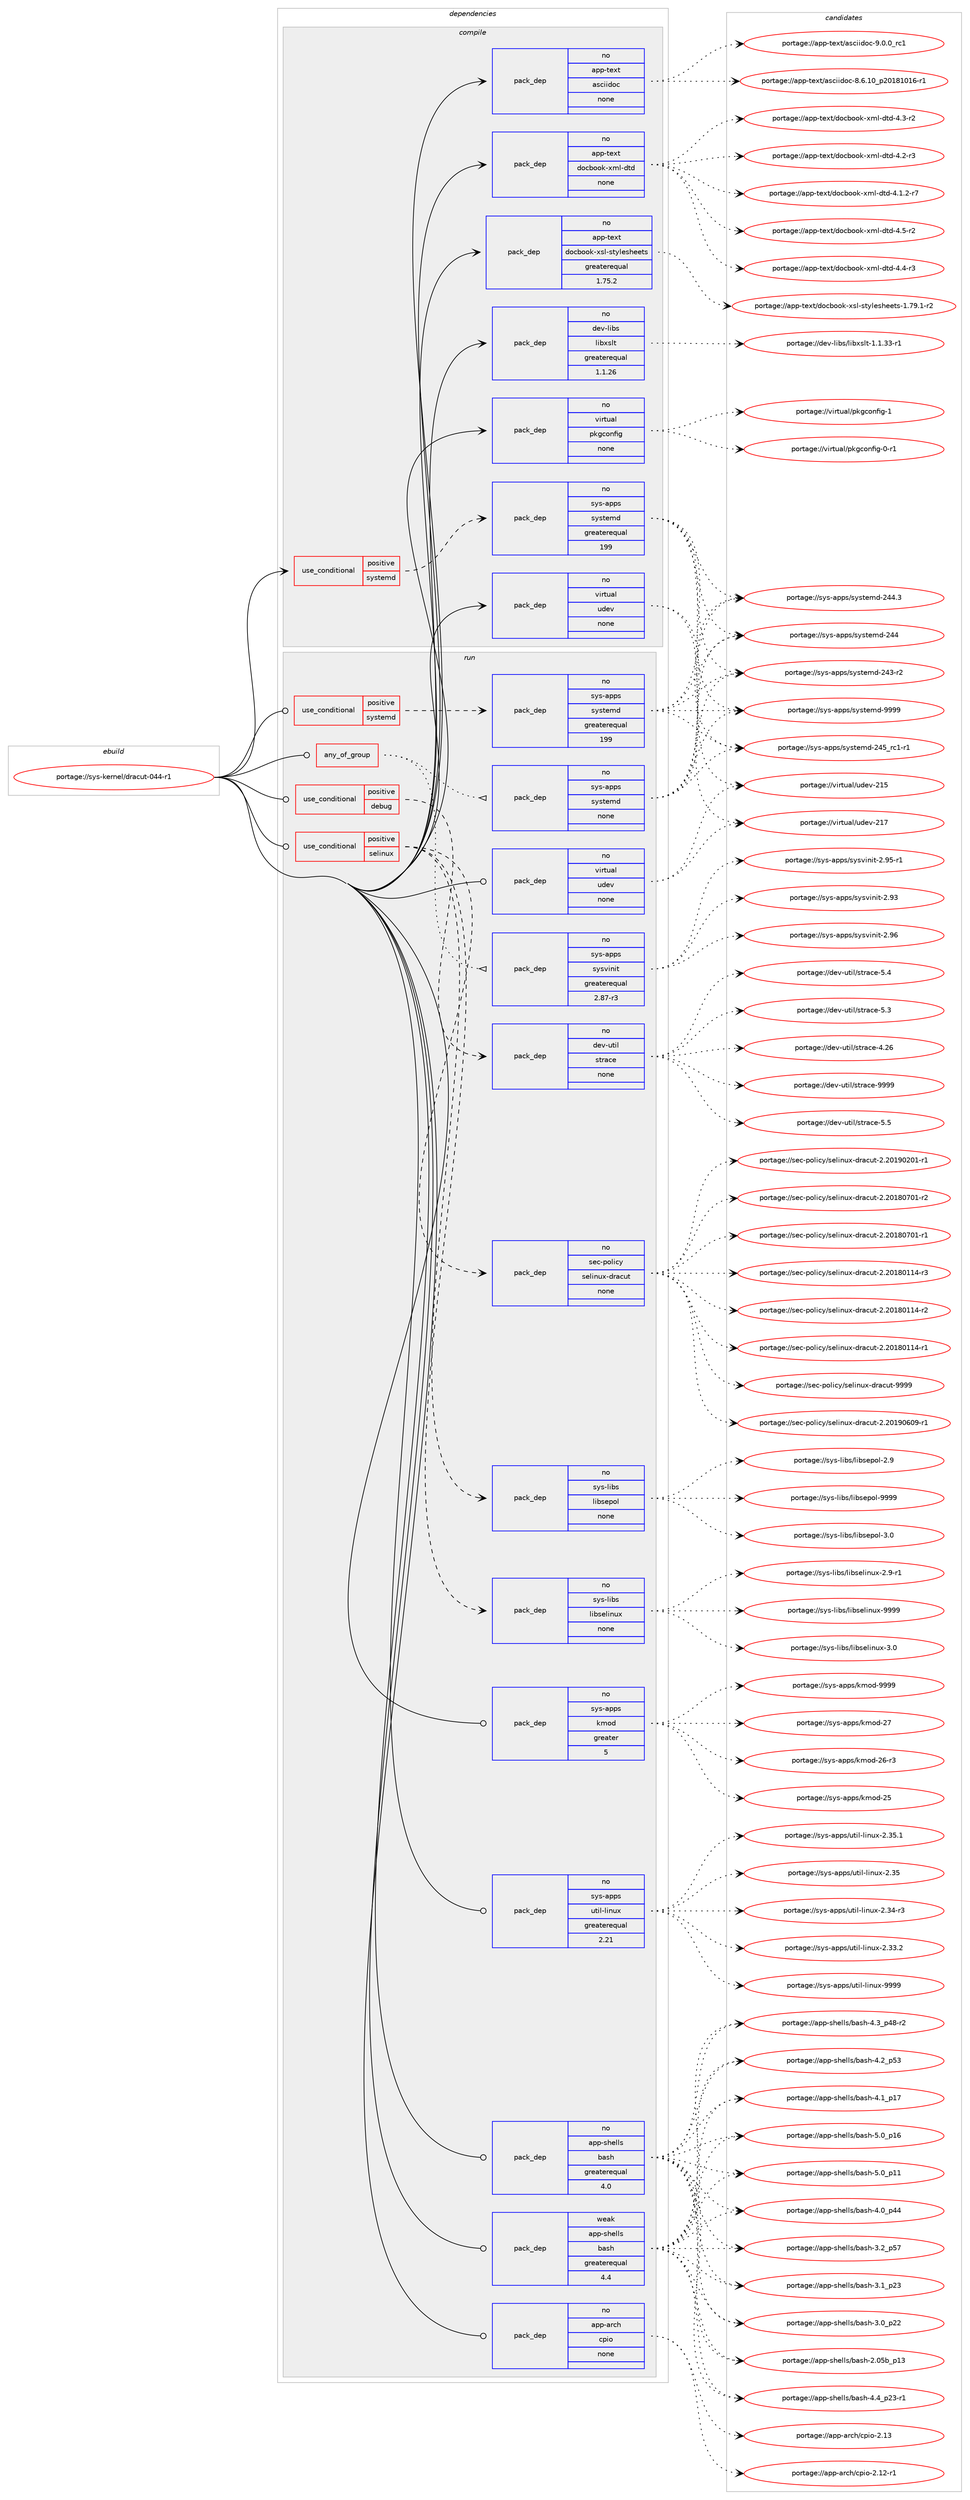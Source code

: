 digraph prolog {

# *************
# Graph options
# *************

newrank=true;
concentrate=true;
compound=true;
graph [rankdir=LR,fontname=Helvetica,fontsize=10,ranksep=1.5];#, ranksep=2.5, nodesep=0.2];
edge  [arrowhead=vee];
node  [fontname=Helvetica,fontsize=10];

# **********
# The ebuild
# **********

subgraph cluster_leftcol {
color=gray;
rank=same;
label=<<i>ebuild</i>>;
id [label="portage://sys-kernel/dracut-044-r1", color=red, width=4, href="../sys-kernel/dracut-044-r1.svg"];
}

# ****************
# The dependencies
# ****************

subgraph cluster_midcol {
color=gray;
label=<<i>dependencies</i>>;
subgraph cluster_compile {
fillcolor="#eeeeee";
style=filled;
label=<<i>compile</i>>;
subgraph cond7990 {
dependency41600 [label=<<TABLE BORDER="0" CELLBORDER="1" CELLSPACING="0" CELLPADDING="4"><TR><TD ROWSPAN="3" CELLPADDING="10">use_conditional</TD></TR><TR><TD>positive</TD></TR><TR><TD>systemd</TD></TR></TABLE>>, shape=none, color=red];
subgraph pack32626 {
dependency41601 [label=<<TABLE BORDER="0" CELLBORDER="1" CELLSPACING="0" CELLPADDING="4" WIDTH="220"><TR><TD ROWSPAN="6" CELLPADDING="30">pack_dep</TD></TR><TR><TD WIDTH="110">no</TD></TR><TR><TD>sys-apps</TD></TR><TR><TD>systemd</TD></TR><TR><TD>greaterequal</TD></TR><TR><TD>199</TD></TR></TABLE>>, shape=none, color=blue];
}
dependency41600:e -> dependency41601:w [weight=20,style="dashed",arrowhead="vee"];
}
id:e -> dependency41600:w [weight=20,style="solid",arrowhead="vee"];
subgraph pack32627 {
dependency41602 [label=<<TABLE BORDER="0" CELLBORDER="1" CELLSPACING="0" CELLPADDING="4" WIDTH="220"><TR><TD ROWSPAN="6" CELLPADDING="30">pack_dep</TD></TR><TR><TD WIDTH="110">no</TD></TR><TR><TD>app-text</TD></TR><TR><TD>asciidoc</TD></TR><TR><TD>none</TD></TR><TR><TD></TD></TR></TABLE>>, shape=none, color=blue];
}
id:e -> dependency41602:w [weight=20,style="solid",arrowhead="vee"];
subgraph pack32628 {
dependency41603 [label=<<TABLE BORDER="0" CELLBORDER="1" CELLSPACING="0" CELLPADDING="4" WIDTH="220"><TR><TD ROWSPAN="6" CELLPADDING="30">pack_dep</TD></TR><TR><TD WIDTH="110">no</TD></TR><TR><TD>app-text</TD></TR><TR><TD>docbook-xml-dtd</TD></TR><TR><TD>none</TD></TR><TR><TD></TD></TR></TABLE>>, shape=none, color=blue];
}
id:e -> dependency41603:w [weight=20,style="solid",arrowhead="vee"];
subgraph pack32629 {
dependency41604 [label=<<TABLE BORDER="0" CELLBORDER="1" CELLSPACING="0" CELLPADDING="4" WIDTH="220"><TR><TD ROWSPAN="6" CELLPADDING="30">pack_dep</TD></TR><TR><TD WIDTH="110">no</TD></TR><TR><TD>app-text</TD></TR><TR><TD>docbook-xsl-stylesheets</TD></TR><TR><TD>greaterequal</TD></TR><TR><TD>1.75.2</TD></TR></TABLE>>, shape=none, color=blue];
}
id:e -> dependency41604:w [weight=20,style="solid",arrowhead="vee"];
subgraph pack32630 {
dependency41605 [label=<<TABLE BORDER="0" CELLBORDER="1" CELLSPACING="0" CELLPADDING="4" WIDTH="220"><TR><TD ROWSPAN="6" CELLPADDING="30">pack_dep</TD></TR><TR><TD WIDTH="110">no</TD></TR><TR><TD>dev-libs</TD></TR><TR><TD>libxslt</TD></TR><TR><TD>greaterequal</TD></TR><TR><TD>1.1.26</TD></TR></TABLE>>, shape=none, color=blue];
}
id:e -> dependency41605:w [weight=20,style="solid",arrowhead="vee"];
subgraph pack32631 {
dependency41606 [label=<<TABLE BORDER="0" CELLBORDER="1" CELLSPACING="0" CELLPADDING="4" WIDTH="220"><TR><TD ROWSPAN="6" CELLPADDING="30">pack_dep</TD></TR><TR><TD WIDTH="110">no</TD></TR><TR><TD>virtual</TD></TR><TR><TD>pkgconfig</TD></TR><TR><TD>none</TD></TR><TR><TD></TD></TR></TABLE>>, shape=none, color=blue];
}
id:e -> dependency41606:w [weight=20,style="solid",arrowhead="vee"];
subgraph pack32632 {
dependency41607 [label=<<TABLE BORDER="0" CELLBORDER="1" CELLSPACING="0" CELLPADDING="4" WIDTH="220"><TR><TD ROWSPAN="6" CELLPADDING="30">pack_dep</TD></TR><TR><TD WIDTH="110">no</TD></TR><TR><TD>virtual</TD></TR><TR><TD>udev</TD></TR><TR><TD>none</TD></TR><TR><TD></TD></TR></TABLE>>, shape=none, color=blue];
}
id:e -> dependency41607:w [weight=20,style="solid",arrowhead="vee"];
}
subgraph cluster_compileandrun {
fillcolor="#eeeeee";
style=filled;
label=<<i>compile and run</i>>;
}
subgraph cluster_run {
fillcolor="#eeeeee";
style=filled;
label=<<i>run</i>>;
subgraph any935 {
dependency41608 [label=<<TABLE BORDER="0" CELLBORDER="1" CELLSPACING="0" CELLPADDING="4"><TR><TD CELLPADDING="10">any_of_group</TD></TR></TABLE>>, shape=none, color=red];subgraph pack32633 {
dependency41609 [label=<<TABLE BORDER="0" CELLBORDER="1" CELLSPACING="0" CELLPADDING="4" WIDTH="220"><TR><TD ROWSPAN="6" CELLPADDING="30">pack_dep</TD></TR><TR><TD WIDTH="110">no</TD></TR><TR><TD>sys-apps</TD></TR><TR><TD>sysvinit</TD></TR><TR><TD>greaterequal</TD></TR><TR><TD>2.87-r3</TD></TR></TABLE>>, shape=none, color=blue];
}
dependency41608:e -> dependency41609:w [weight=20,style="dotted",arrowhead="oinv"];
subgraph pack32634 {
dependency41610 [label=<<TABLE BORDER="0" CELLBORDER="1" CELLSPACING="0" CELLPADDING="4" WIDTH="220"><TR><TD ROWSPAN="6" CELLPADDING="30">pack_dep</TD></TR><TR><TD WIDTH="110">no</TD></TR><TR><TD>sys-apps</TD></TR><TR><TD>systemd</TD></TR><TR><TD>none</TD></TR><TR><TD></TD></TR></TABLE>>, shape=none, color=blue];
}
dependency41608:e -> dependency41610:w [weight=20,style="dotted",arrowhead="oinv"];
}
id:e -> dependency41608:w [weight=20,style="solid",arrowhead="odot"];
subgraph cond7991 {
dependency41611 [label=<<TABLE BORDER="0" CELLBORDER="1" CELLSPACING="0" CELLPADDING="4"><TR><TD ROWSPAN="3" CELLPADDING="10">use_conditional</TD></TR><TR><TD>positive</TD></TR><TR><TD>debug</TD></TR></TABLE>>, shape=none, color=red];
subgraph pack32635 {
dependency41612 [label=<<TABLE BORDER="0" CELLBORDER="1" CELLSPACING="0" CELLPADDING="4" WIDTH="220"><TR><TD ROWSPAN="6" CELLPADDING="30">pack_dep</TD></TR><TR><TD WIDTH="110">no</TD></TR><TR><TD>dev-util</TD></TR><TR><TD>strace</TD></TR><TR><TD>none</TD></TR><TR><TD></TD></TR></TABLE>>, shape=none, color=blue];
}
dependency41611:e -> dependency41612:w [weight=20,style="dashed",arrowhead="vee"];
}
id:e -> dependency41611:w [weight=20,style="solid",arrowhead="odot"];
subgraph cond7992 {
dependency41613 [label=<<TABLE BORDER="0" CELLBORDER="1" CELLSPACING="0" CELLPADDING="4"><TR><TD ROWSPAN="3" CELLPADDING="10">use_conditional</TD></TR><TR><TD>positive</TD></TR><TR><TD>selinux</TD></TR></TABLE>>, shape=none, color=red];
subgraph pack32636 {
dependency41614 [label=<<TABLE BORDER="0" CELLBORDER="1" CELLSPACING="0" CELLPADDING="4" WIDTH="220"><TR><TD ROWSPAN="6" CELLPADDING="30">pack_dep</TD></TR><TR><TD WIDTH="110">no</TD></TR><TR><TD>sys-libs</TD></TR><TR><TD>libselinux</TD></TR><TR><TD>none</TD></TR><TR><TD></TD></TR></TABLE>>, shape=none, color=blue];
}
dependency41613:e -> dependency41614:w [weight=20,style="dashed",arrowhead="vee"];
subgraph pack32637 {
dependency41615 [label=<<TABLE BORDER="0" CELLBORDER="1" CELLSPACING="0" CELLPADDING="4" WIDTH="220"><TR><TD ROWSPAN="6" CELLPADDING="30">pack_dep</TD></TR><TR><TD WIDTH="110">no</TD></TR><TR><TD>sys-libs</TD></TR><TR><TD>libsepol</TD></TR><TR><TD>none</TD></TR><TR><TD></TD></TR></TABLE>>, shape=none, color=blue];
}
dependency41613:e -> dependency41615:w [weight=20,style="dashed",arrowhead="vee"];
subgraph pack32638 {
dependency41616 [label=<<TABLE BORDER="0" CELLBORDER="1" CELLSPACING="0" CELLPADDING="4" WIDTH="220"><TR><TD ROWSPAN="6" CELLPADDING="30">pack_dep</TD></TR><TR><TD WIDTH="110">no</TD></TR><TR><TD>sec-policy</TD></TR><TR><TD>selinux-dracut</TD></TR><TR><TD>none</TD></TR><TR><TD></TD></TR></TABLE>>, shape=none, color=blue];
}
dependency41613:e -> dependency41616:w [weight=20,style="dashed",arrowhead="vee"];
}
id:e -> dependency41613:w [weight=20,style="solid",arrowhead="odot"];
subgraph cond7993 {
dependency41617 [label=<<TABLE BORDER="0" CELLBORDER="1" CELLSPACING="0" CELLPADDING="4"><TR><TD ROWSPAN="3" CELLPADDING="10">use_conditional</TD></TR><TR><TD>positive</TD></TR><TR><TD>systemd</TD></TR></TABLE>>, shape=none, color=red];
subgraph pack32639 {
dependency41618 [label=<<TABLE BORDER="0" CELLBORDER="1" CELLSPACING="0" CELLPADDING="4" WIDTH="220"><TR><TD ROWSPAN="6" CELLPADDING="30">pack_dep</TD></TR><TR><TD WIDTH="110">no</TD></TR><TR><TD>sys-apps</TD></TR><TR><TD>systemd</TD></TR><TR><TD>greaterequal</TD></TR><TR><TD>199</TD></TR></TABLE>>, shape=none, color=blue];
}
dependency41617:e -> dependency41618:w [weight=20,style="dashed",arrowhead="vee"];
}
id:e -> dependency41617:w [weight=20,style="solid",arrowhead="odot"];
subgraph pack32640 {
dependency41619 [label=<<TABLE BORDER="0" CELLBORDER="1" CELLSPACING="0" CELLPADDING="4" WIDTH="220"><TR><TD ROWSPAN="6" CELLPADDING="30">pack_dep</TD></TR><TR><TD WIDTH="110">no</TD></TR><TR><TD>app-arch</TD></TR><TR><TD>cpio</TD></TR><TR><TD>none</TD></TR><TR><TD></TD></TR></TABLE>>, shape=none, color=blue];
}
id:e -> dependency41619:w [weight=20,style="solid",arrowhead="odot"];
subgraph pack32641 {
dependency41620 [label=<<TABLE BORDER="0" CELLBORDER="1" CELLSPACING="0" CELLPADDING="4" WIDTH="220"><TR><TD ROWSPAN="6" CELLPADDING="30">pack_dep</TD></TR><TR><TD WIDTH="110">no</TD></TR><TR><TD>app-shells</TD></TR><TR><TD>bash</TD></TR><TR><TD>greaterequal</TD></TR><TR><TD>4.0</TD></TR></TABLE>>, shape=none, color=blue];
}
id:e -> dependency41620:w [weight=20,style="solid",arrowhead="odot"];
subgraph pack32642 {
dependency41621 [label=<<TABLE BORDER="0" CELLBORDER="1" CELLSPACING="0" CELLPADDING="4" WIDTH="220"><TR><TD ROWSPAN="6" CELLPADDING="30">pack_dep</TD></TR><TR><TD WIDTH="110">no</TD></TR><TR><TD>sys-apps</TD></TR><TR><TD>kmod</TD></TR><TR><TD>greater</TD></TR><TR><TD>5</TD></TR></TABLE>>, shape=none, color=blue];
}
id:e -> dependency41621:w [weight=20,style="solid",arrowhead="odot"];
subgraph pack32643 {
dependency41622 [label=<<TABLE BORDER="0" CELLBORDER="1" CELLSPACING="0" CELLPADDING="4" WIDTH="220"><TR><TD ROWSPAN="6" CELLPADDING="30">pack_dep</TD></TR><TR><TD WIDTH="110">no</TD></TR><TR><TD>sys-apps</TD></TR><TR><TD>util-linux</TD></TR><TR><TD>greaterequal</TD></TR><TR><TD>2.21</TD></TR></TABLE>>, shape=none, color=blue];
}
id:e -> dependency41622:w [weight=20,style="solid",arrowhead="odot"];
subgraph pack32644 {
dependency41623 [label=<<TABLE BORDER="0" CELLBORDER="1" CELLSPACING="0" CELLPADDING="4" WIDTH="220"><TR><TD ROWSPAN="6" CELLPADDING="30">pack_dep</TD></TR><TR><TD WIDTH="110">no</TD></TR><TR><TD>virtual</TD></TR><TR><TD>udev</TD></TR><TR><TD>none</TD></TR><TR><TD></TD></TR></TABLE>>, shape=none, color=blue];
}
id:e -> dependency41623:w [weight=20,style="solid",arrowhead="odot"];
subgraph pack32645 {
dependency41624 [label=<<TABLE BORDER="0" CELLBORDER="1" CELLSPACING="0" CELLPADDING="4" WIDTH="220"><TR><TD ROWSPAN="6" CELLPADDING="30">pack_dep</TD></TR><TR><TD WIDTH="110">weak</TD></TR><TR><TD>app-shells</TD></TR><TR><TD>bash</TD></TR><TR><TD>greaterequal</TD></TR><TR><TD>4.4</TD></TR></TABLE>>, shape=none, color=blue];
}
id:e -> dependency41624:w [weight=20,style="solid",arrowhead="odot"];
}
}

# **************
# The candidates
# **************

subgraph cluster_choices {
rank=same;
color=gray;
label=<<i>candidates</i>>;

subgraph choice32626 {
color=black;
nodesep=1;
choice1151211154597112112115471151211151161011091004557575757 [label="portage://sys-apps/systemd-9999", color=red, width=4,href="../sys-apps/systemd-9999.svg"];
choice115121115459711211211547115121115116101109100455052539511499494511449 [label="portage://sys-apps/systemd-245_rc1-r1", color=red, width=4,href="../sys-apps/systemd-245_rc1-r1.svg"];
choice115121115459711211211547115121115116101109100455052524651 [label="portage://sys-apps/systemd-244.3", color=red, width=4,href="../sys-apps/systemd-244.3.svg"];
choice11512111545971121121154711512111511610110910045505252 [label="portage://sys-apps/systemd-244", color=red, width=4,href="../sys-apps/systemd-244.svg"];
choice115121115459711211211547115121115116101109100455052514511450 [label="portage://sys-apps/systemd-243-r2", color=red, width=4,href="../sys-apps/systemd-243-r2.svg"];
dependency41601:e -> choice1151211154597112112115471151211151161011091004557575757:w [style=dotted,weight="100"];
dependency41601:e -> choice115121115459711211211547115121115116101109100455052539511499494511449:w [style=dotted,weight="100"];
dependency41601:e -> choice115121115459711211211547115121115116101109100455052524651:w [style=dotted,weight="100"];
dependency41601:e -> choice11512111545971121121154711512111511610110910045505252:w [style=dotted,weight="100"];
dependency41601:e -> choice115121115459711211211547115121115116101109100455052514511450:w [style=dotted,weight="100"];
}
subgraph choice32627 {
color=black;
nodesep=1;
choice971121124511610112011647971159910510510011199455746484648951149949 [label="portage://app-text/asciidoc-9.0.0_rc1", color=red, width=4,href="../app-text/asciidoc-9.0.0_rc1.svg"];
choice971121124511610112011647971159910510510011199455646544649489511250484956494849544511449 [label="portage://app-text/asciidoc-8.6.10_p20181016-r1", color=red, width=4,href="../app-text/asciidoc-8.6.10_p20181016-r1.svg"];
dependency41602:e -> choice971121124511610112011647971159910510510011199455746484648951149949:w [style=dotted,weight="100"];
dependency41602:e -> choice971121124511610112011647971159910510510011199455646544649489511250484956494849544511449:w [style=dotted,weight="100"];
}
subgraph choice32628 {
color=black;
nodesep=1;
choice97112112451161011201164710011199981111111074512010910845100116100455246534511450 [label="portage://app-text/docbook-xml-dtd-4.5-r2", color=red, width=4,href="../app-text/docbook-xml-dtd-4.5-r2.svg"];
choice97112112451161011201164710011199981111111074512010910845100116100455246524511451 [label="portage://app-text/docbook-xml-dtd-4.4-r3", color=red, width=4,href="../app-text/docbook-xml-dtd-4.4-r3.svg"];
choice97112112451161011201164710011199981111111074512010910845100116100455246514511450 [label="portage://app-text/docbook-xml-dtd-4.3-r2", color=red, width=4,href="../app-text/docbook-xml-dtd-4.3-r2.svg"];
choice97112112451161011201164710011199981111111074512010910845100116100455246504511451 [label="portage://app-text/docbook-xml-dtd-4.2-r3", color=red, width=4,href="../app-text/docbook-xml-dtd-4.2-r3.svg"];
choice971121124511610112011647100111999811111110745120109108451001161004552464946504511455 [label="portage://app-text/docbook-xml-dtd-4.1.2-r7", color=red, width=4,href="../app-text/docbook-xml-dtd-4.1.2-r7.svg"];
dependency41603:e -> choice97112112451161011201164710011199981111111074512010910845100116100455246534511450:w [style=dotted,weight="100"];
dependency41603:e -> choice97112112451161011201164710011199981111111074512010910845100116100455246524511451:w [style=dotted,weight="100"];
dependency41603:e -> choice97112112451161011201164710011199981111111074512010910845100116100455246514511450:w [style=dotted,weight="100"];
dependency41603:e -> choice97112112451161011201164710011199981111111074512010910845100116100455246504511451:w [style=dotted,weight="100"];
dependency41603:e -> choice971121124511610112011647100111999811111110745120109108451001161004552464946504511455:w [style=dotted,weight="100"];
}
subgraph choice32629 {
color=black;
nodesep=1;
choice97112112451161011201164710011199981111111074512011510845115116121108101115104101101116115454946555746494511450 [label="portage://app-text/docbook-xsl-stylesheets-1.79.1-r2", color=red, width=4,href="../app-text/docbook-xsl-stylesheets-1.79.1-r2.svg"];
dependency41604:e -> choice97112112451161011201164710011199981111111074512011510845115116121108101115104101101116115454946555746494511450:w [style=dotted,weight="100"];
}
subgraph choice32630 {
color=black;
nodesep=1;
choice10010111845108105981154710810598120115108116454946494651514511449 [label="portage://dev-libs/libxslt-1.1.33-r1", color=red, width=4,href="../dev-libs/libxslt-1.1.33-r1.svg"];
dependency41605:e -> choice10010111845108105981154710810598120115108116454946494651514511449:w [style=dotted,weight="100"];
}
subgraph choice32631 {
color=black;
nodesep=1;
choice1181051141161179710847112107103991111101021051034549 [label="portage://virtual/pkgconfig-1", color=red, width=4,href="../virtual/pkgconfig-1.svg"];
choice11810511411611797108471121071039911111010210510345484511449 [label="portage://virtual/pkgconfig-0-r1", color=red, width=4,href="../virtual/pkgconfig-0-r1.svg"];
dependency41606:e -> choice1181051141161179710847112107103991111101021051034549:w [style=dotted,weight="100"];
dependency41606:e -> choice11810511411611797108471121071039911111010210510345484511449:w [style=dotted,weight="100"];
}
subgraph choice32632 {
color=black;
nodesep=1;
choice118105114116117971084711710010111845504955 [label="portage://virtual/udev-217", color=red, width=4,href="../virtual/udev-217.svg"];
choice118105114116117971084711710010111845504953 [label="portage://virtual/udev-215", color=red, width=4,href="../virtual/udev-215.svg"];
dependency41607:e -> choice118105114116117971084711710010111845504955:w [style=dotted,weight="100"];
dependency41607:e -> choice118105114116117971084711710010111845504953:w [style=dotted,weight="100"];
}
subgraph choice32633 {
color=black;
nodesep=1;
choice1151211154597112112115471151211151181051101051164550465754 [label="portage://sys-apps/sysvinit-2.96", color=red, width=4,href="../sys-apps/sysvinit-2.96.svg"];
choice11512111545971121121154711512111511810511010511645504657534511449 [label="portage://sys-apps/sysvinit-2.95-r1", color=red, width=4,href="../sys-apps/sysvinit-2.95-r1.svg"];
choice1151211154597112112115471151211151181051101051164550465751 [label="portage://sys-apps/sysvinit-2.93", color=red, width=4,href="../sys-apps/sysvinit-2.93.svg"];
dependency41609:e -> choice1151211154597112112115471151211151181051101051164550465754:w [style=dotted,weight="100"];
dependency41609:e -> choice11512111545971121121154711512111511810511010511645504657534511449:w [style=dotted,weight="100"];
dependency41609:e -> choice1151211154597112112115471151211151181051101051164550465751:w [style=dotted,weight="100"];
}
subgraph choice32634 {
color=black;
nodesep=1;
choice1151211154597112112115471151211151161011091004557575757 [label="portage://sys-apps/systemd-9999", color=red, width=4,href="../sys-apps/systemd-9999.svg"];
choice115121115459711211211547115121115116101109100455052539511499494511449 [label="portage://sys-apps/systemd-245_rc1-r1", color=red, width=4,href="../sys-apps/systemd-245_rc1-r1.svg"];
choice115121115459711211211547115121115116101109100455052524651 [label="portage://sys-apps/systemd-244.3", color=red, width=4,href="../sys-apps/systemd-244.3.svg"];
choice11512111545971121121154711512111511610110910045505252 [label="portage://sys-apps/systemd-244", color=red, width=4,href="../sys-apps/systemd-244.svg"];
choice115121115459711211211547115121115116101109100455052514511450 [label="portage://sys-apps/systemd-243-r2", color=red, width=4,href="../sys-apps/systemd-243-r2.svg"];
dependency41610:e -> choice1151211154597112112115471151211151161011091004557575757:w [style=dotted,weight="100"];
dependency41610:e -> choice115121115459711211211547115121115116101109100455052539511499494511449:w [style=dotted,weight="100"];
dependency41610:e -> choice115121115459711211211547115121115116101109100455052524651:w [style=dotted,weight="100"];
dependency41610:e -> choice11512111545971121121154711512111511610110910045505252:w [style=dotted,weight="100"];
dependency41610:e -> choice115121115459711211211547115121115116101109100455052514511450:w [style=dotted,weight="100"];
}
subgraph choice32635 {
color=black;
nodesep=1;
choice100101118451171161051084711511611497991014557575757 [label="portage://dev-util/strace-9999", color=red, width=4,href="../dev-util/strace-9999.svg"];
choice1001011184511711610510847115116114979910145534653 [label="portage://dev-util/strace-5.5", color=red, width=4,href="../dev-util/strace-5.5.svg"];
choice1001011184511711610510847115116114979910145534652 [label="portage://dev-util/strace-5.4", color=red, width=4,href="../dev-util/strace-5.4.svg"];
choice1001011184511711610510847115116114979910145534651 [label="portage://dev-util/strace-5.3", color=red, width=4,href="../dev-util/strace-5.3.svg"];
choice100101118451171161051084711511611497991014552465054 [label="portage://dev-util/strace-4.26", color=red, width=4,href="../dev-util/strace-4.26.svg"];
dependency41612:e -> choice100101118451171161051084711511611497991014557575757:w [style=dotted,weight="100"];
dependency41612:e -> choice1001011184511711610510847115116114979910145534653:w [style=dotted,weight="100"];
dependency41612:e -> choice1001011184511711610510847115116114979910145534652:w [style=dotted,weight="100"];
dependency41612:e -> choice1001011184511711610510847115116114979910145534651:w [style=dotted,weight="100"];
dependency41612:e -> choice100101118451171161051084711511611497991014552465054:w [style=dotted,weight="100"];
}
subgraph choice32636 {
color=black;
nodesep=1;
choice115121115451081059811547108105981151011081051101171204557575757 [label="portage://sys-libs/libselinux-9999", color=red, width=4,href="../sys-libs/libselinux-9999.svg"];
choice1151211154510810598115471081059811510110810511011712045514648 [label="portage://sys-libs/libselinux-3.0", color=red, width=4,href="../sys-libs/libselinux-3.0.svg"];
choice11512111545108105981154710810598115101108105110117120455046574511449 [label="portage://sys-libs/libselinux-2.9-r1", color=red, width=4,href="../sys-libs/libselinux-2.9-r1.svg"];
dependency41614:e -> choice115121115451081059811547108105981151011081051101171204557575757:w [style=dotted,weight="100"];
dependency41614:e -> choice1151211154510810598115471081059811510110810511011712045514648:w [style=dotted,weight="100"];
dependency41614:e -> choice11512111545108105981154710810598115101108105110117120455046574511449:w [style=dotted,weight="100"];
}
subgraph choice32637 {
color=black;
nodesep=1;
choice115121115451081059811547108105981151011121111084557575757 [label="portage://sys-libs/libsepol-9999", color=red, width=4,href="../sys-libs/libsepol-9999.svg"];
choice1151211154510810598115471081059811510111211110845514648 [label="portage://sys-libs/libsepol-3.0", color=red, width=4,href="../sys-libs/libsepol-3.0.svg"];
choice1151211154510810598115471081059811510111211110845504657 [label="portage://sys-libs/libsepol-2.9", color=red, width=4,href="../sys-libs/libsepol-2.9.svg"];
dependency41615:e -> choice115121115451081059811547108105981151011121111084557575757:w [style=dotted,weight="100"];
dependency41615:e -> choice1151211154510810598115471081059811510111211110845514648:w [style=dotted,weight="100"];
dependency41615:e -> choice1151211154510810598115471081059811510111211110845504657:w [style=dotted,weight="100"];
}
subgraph choice32638 {
color=black;
nodesep=1;
choice115101994511211110810599121471151011081051101171204510011497991171164557575757 [label="portage://sec-policy/selinux-dracut-9999", color=red, width=4,href="../sec-policy/selinux-dracut-9999.svg"];
choice1151019945112111108105991214711510110810511011712045100114979911711645504650484957485448574511449 [label="portage://sec-policy/selinux-dracut-2.20190609-r1", color=red, width=4,href="../sec-policy/selinux-dracut-2.20190609-r1.svg"];
choice1151019945112111108105991214711510110810511011712045100114979911711645504650484957485048494511449 [label="portage://sec-policy/selinux-dracut-2.20190201-r1", color=red, width=4,href="../sec-policy/selinux-dracut-2.20190201-r1.svg"];
choice1151019945112111108105991214711510110810511011712045100114979911711645504650484956485548494511450 [label="portage://sec-policy/selinux-dracut-2.20180701-r2", color=red, width=4,href="../sec-policy/selinux-dracut-2.20180701-r2.svg"];
choice1151019945112111108105991214711510110810511011712045100114979911711645504650484956485548494511449 [label="portage://sec-policy/selinux-dracut-2.20180701-r1", color=red, width=4,href="../sec-policy/selinux-dracut-2.20180701-r1.svg"];
choice1151019945112111108105991214711510110810511011712045100114979911711645504650484956484949524511451 [label="portage://sec-policy/selinux-dracut-2.20180114-r3", color=red, width=4,href="../sec-policy/selinux-dracut-2.20180114-r3.svg"];
choice1151019945112111108105991214711510110810511011712045100114979911711645504650484956484949524511450 [label="portage://sec-policy/selinux-dracut-2.20180114-r2", color=red, width=4,href="../sec-policy/selinux-dracut-2.20180114-r2.svg"];
choice1151019945112111108105991214711510110810511011712045100114979911711645504650484956484949524511449 [label="portage://sec-policy/selinux-dracut-2.20180114-r1", color=red, width=4,href="../sec-policy/selinux-dracut-2.20180114-r1.svg"];
dependency41616:e -> choice115101994511211110810599121471151011081051101171204510011497991171164557575757:w [style=dotted,weight="100"];
dependency41616:e -> choice1151019945112111108105991214711510110810511011712045100114979911711645504650484957485448574511449:w [style=dotted,weight="100"];
dependency41616:e -> choice1151019945112111108105991214711510110810511011712045100114979911711645504650484957485048494511449:w [style=dotted,weight="100"];
dependency41616:e -> choice1151019945112111108105991214711510110810511011712045100114979911711645504650484956485548494511450:w [style=dotted,weight="100"];
dependency41616:e -> choice1151019945112111108105991214711510110810511011712045100114979911711645504650484956485548494511449:w [style=dotted,weight="100"];
dependency41616:e -> choice1151019945112111108105991214711510110810511011712045100114979911711645504650484956484949524511451:w [style=dotted,weight="100"];
dependency41616:e -> choice1151019945112111108105991214711510110810511011712045100114979911711645504650484956484949524511450:w [style=dotted,weight="100"];
dependency41616:e -> choice1151019945112111108105991214711510110810511011712045100114979911711645504650484956484949524511449:w [style=dotted,weight="100"];
}
subgraph choice32639 {
color=black;
nodesep=1;
choice1151211154597112112115471151211151161011091004557575757 [label="portage://sys-apps/systemd-9999", color=red, width=4,href="../sys-apps/systemd-9999.svg"];
choice115121115459711211211547115121115116101109100455052539511499494511449 [label="portage://sys-apps/systemd-245_rc1-r1", color=red, width=4,href="../sys-apps/systemd-245_rc1-r1.svg"];
choice115121115459711211211547115121115116101109100455052524651 [label="portage://sys-apps/systemd-244.3", color=red, width=4,href="../sys-apps/systemd-244.3.svg"];
choice11512111545971121121154711512111511610110910045505252 [label="portage://sys-apps/systemd-244", color=red, width=4,href="../sys-apps/systemd-244.svg"];
choice115121115459711211211547115121115116101109100455052514511450 [label="portage://sys-apps/systemd-243-r2", color=red, width=4,href="../sys-apps/systemd-243-r2.svg"];
dependency41618:e -> choice1151211154597112112115471151211151161011091004557575757:w [style=dotted,weight="100"];
dependency41618:e -> choice115121115459711211211547115121115116101109100455052539511499494511449:w [style=dotted,weight="100"];
dependency41618:e -> choice115121115459711211211547115121115116101109100455052524651:w [style=dotted,weight="100"];
dependency41618:e -> choice11512111545971121121154711512111511610110910045505252:w [style=dotted,weight="100"];
dependency41618:e -> choice115121115459711211211547115121115116101109100455052514511450:w [style=dotted,weight="100"];
}
subgraph choice32640 {
color=black;
nodesep=1;
choice9711211245971149910447991121051114550464951 [label="portage://app-arch/cpio-2.13", color=red, width=4,href="../app-arch/cpio-2.13.svg"];
choice97112112459711499104479911210511145504649504511449 [label="portage://app-arch/cpio-2.12-r1", color=red, width=4,href="../app-arch/cpio-2.12-r1.svg"];
dependency41619:e -> choice9711211245971149910447991121051114550464951:w [style=dotted,weight="100"];
dependency41619:e -> choice97112112459711499104479911210511145504649504511449:w [style=dotted,weight="100"];
}
subgraph choice32641 {
color=black;
nodesep=1;
choice971121124511510410110810811547989711510445534648951124954 [label="portage://app-shells/bash-5.0_p16", color=red, width=4,href="../app-shells/bash-5.0_p16.svg"];
choice971121124511510410110810811547989711510445534648951124949 [label="portage://app-shells/bash-5.0_p11", color=red, width=4,href="../app-shells/bash-5.0_p11.svg"];
choice9711211245115104101108108115479897115104455246529511250514511449 [label="portage://app-shells/bash-4.4_p23-r1", color=red, width=4,href="../app-shells/bash-4.4_p23-r1.svg"];
choice9711211245115104101108108115479897115104455246519511252564511450 [label="portage://app-shells/bash-4.3_p48-r2", color=red, width=4,href="../app-shells/bash-4.3_p48-r2.svg"];
choice971121124511510410110810811547989711510445524650951125351 [label="portage://app-shells/bash-4.2_p53", color=red, width=4,href="../app-shells/bash-4.2_p53.svg"];
choice971121124511510410110810811547989711510445524649951124955 [label="portage://app-shells/bash-4.1_p17", color=red, width=4,href="../app-shells/bash-4.1_p17.svg"];
choice971121124511510410110810811547989711510445524648951125252 [label="portage://app-shells/bash-4.0_p44", color=red, width=4,href="../app-shells/bash-4.0_p44.svg"];
choice971121124511510410110810811547989711510445514650951125355 [label="portage://app-shells/bash-3.2_p57", color=red, width=4,href="../app-shells/bash-3.2_p57.svg"];
choice971121124511510410110810811547989711510445514649951125051 [label="portage://app-shells/bash-3.1_p23", color=red, width=4,href="../app-shells/bash-3.1_p23.svg"];
choice971121124511510410110810811547989711510445514648951125050 [label="portage://app-shells/bash-3.0_p22", color=red, width=4,href="../app-shells/bash-3.0_p22.svg"];
choice9711211245115104101108108115479897115104455046485398951124951 [label="portage://app-shells/bash-2.05b_p13", color=red, width=4,href="../app-shells/bash-2.05b_p13.svg"];
dependency41620:e -> choice971121124511510410110810811547989711510445534648951124954:w [style=dotted,weight="100"];
dependency41620:e -> choice971121124511510410110810811547989711510445534648951124949:w [style=dotted,weight="100"];
dependency41620:e -> choice9711211245115104101108108115479897115104455246529511250514511449:w [style=dotted,weight="100"];
dependency41620:e -> choice9711211245115104101108108115479897115104455246519511252564511450:w [style=dotted,weight="100"];
dependency41620:e -> choice971121124511510410110810811547989711510445524650951125351:w [style=dotted,weight="100"];
dependency41620:e -> choice971121124511510410110810811547989711510445524649951124955:w [style=dotted,weight="100"];
dependency41620:e -> choice971121124511510410110810811547989711510445524648951125252:w [style=dotted,weight="100"];
dependency41620:e -> choice971121124511510410110810811547989711510445514650951125355:w [style=dotted,weight="100"];
dependency41620:e -> choice971121124511510410110810811547989711510445514649951125051:w [style=dotted,weight="100"];
dependency41620:e -> choice971121124511510410110810811547989711510445514648951125050:w [style=dotted,weight="100"];
dependency41620:e -> choice9711211245115104101108108115479897115104455046485398951124951:w [style=dotted,weight="100"];
}
subgraph choice32642 {
color=black;
nodesep=1;
choice1151211154597112112115471071091111004557575757 [label="portage://sys-apps/kmod-9999", color=red, width=4,href="../sys-apps/kmod-9999.svg"];
choice115121115459711211211547107109111100455055 [label="portage://sys-apps/kmod-27", color=red, width=4,href="../sys-apps/kmod-27.svg"];
choice1151211154597112112115471071091111004550544511451 [label="portage://sys-apps/kmod-26-r3", color=red, width=4,href="../sys-apps/kmod-26-r3.svg"];
choice115121115459711211211547107109111100455053 [label="portage://sys-apps/kmod-25", color=red, width=4,href="../sys-apps/kmod-25.svg"];
dependency41621:e -> choice1151211154597112112115471071091111004557575757:w [style=dotted,weight="100"];
dependency41621:e -> choice115121115459711211211547107109111100455055:w [style=dotted,weight="100"];
dependency41621:e -> choice1151211154597112112115471071091111004550544511451:w [style=dotted,weight="100"];
dependency41621:e -> choice115121115459711211211547107109111100455053:w [style=dotted,weight="100"];
}
subgraph choice32643 {
color=black;
nodesep=1;
choice115121115459711211211547117116105108451081051101171204557575757 [label="portage://sys-apps/util-linux-9999", color=red, width=4,href="../sys-apps/util-linux-9999.svg"];
choice1151211154597112112115471171161051084510810511011712045504651534649 [label="portage://sys-apps/util-linux-2.35.1", color=red, width=4,href="../sys-apps/util-linux-2.35.1.svg"];
choice115121115459711211211547117116105108451081051101171204550465153 [label="portage://sys-apps/util-linux-2.35", color=red, width=4,href="../sys-apps/util-linux-2.35.svg"];
choice1151211154597112112115471171161051084510810511011712045504651524511451 [label="portage://sys-apps/util-linux-2.34-r3", color=red, width=4,href="../sys-apps/util-linux-2.34-r3.svg"];
choice1151211154597112112115471171161051084510810511011712045504651514650 [label="portage://sys-apps/util-linux-2.33.2", color=red, width=4,href="../sys-apps/util-linux-2.33.2.svg"];
dependency41622:e -> choice115121115459711211211547117116105108451081051101171204557575757:w [style=dotted,weight="100"];
dependency41622:e -> choice1151211154597112112115471171161051084510810511011712045504651534649:w [style=dotted,weight="100"];
dependency41622:e -> choice115121115459711211211547117116105108451081051101171204550465153:w [style=dotted,weight="100"];
dependency41622:e -> choice1151211154597112112115471171161051084510810511011712045504651524511451:w [style=dotted,weight="100"];
dependency41622:e -> choice1151211154597112112115471171161051084510810511011712045504651514650:w [style=dotted,weight="100"];
}
subgraph choice32644 {
color=black;
nodesep=1;
choice118105114116117971084711710010111845504955 [label="portage://virtual/udev-217", color=red, width=4,href="../virtual/udev-217.svg"];
choice118105114116117971084711710010111845504953 [label="portage://virtual/udev-215", color=red, width=4,href="../virtual/udev-215.svg"];
dependency41623:e -> choice118105114116117971084711710010111845504955:w [style=dotted,weight="100"];
dependency41623:e -> choice118105114116117971084711710010111845504953:w [style=dotted,weight="100"];
}
subgraph choice32645 {
color=black;
nodesep=1;
choice971121124511510410110810811547989711510445534648951124954 [label="portage://app-shells/bash-5.0_p16", color=red, width=4,href="../app-shells/bash-5.0_p16.svg"];
choice971121124511510410110810811547989711510445534648951124949 [label="portage://app-shells/bash-5.0_p11", color=red, width=4,href="../app-shells/bash-5.0_p11.svg"];
choice9711211245115104101108108115479897115104455246529511250514511449 [label="portage://app-shells/bash-4.4_p23-r1", color=red, width=4,href="../app-shells/bash-4.4_p23-r1.svg"];
choice9711211245115104101108108115479897115104455246519511252564511450 [label="portage://app-shells/bash-4.3_p48-r2", color=red, width=4,href="../app-shells/bash-4.3_p48-r2.svg"];
choice971121124511510410110810811547989711510445524650951125351 [label="portage://app-shells/bash-4.2_p53", color=red, width=4,href="../app-shells/bash-4.2_p53.svg"];
choice971121124511510410110810811547989711510445524649951124955 [label="portage://app-shells/bash-4.1_p17", color=red, width=4,href="../app-shells/bash-4.1_p17.svg"];
choice971121124511510410110810811547989711510445524648951125252 [label="portage://app-shells/bash-4.0_p44", color=red, width=4,href="../app-shells/bash-4.0_p44.svg"];
choice971121124511510410110810811547989711510445514650951125355 [label="portage://app-shells/bash-3.2_p57", color=red, width=4,href="../app-shells/bash-3.2_p57.svg"];
choice971121124511510410110810811547989711510445514649951125051 [label="portage://app-shells/bash-3.1_p23", color=red, width=4,href="../app-shells/bash-3.1_p23.svg"];
choice971121124511510410110810811547989711510445514648951125050 [label="portage://app-shells/bash-3.0_p22", color=red, width=4,href="../app-shells/bash-3.0_p22.svg"];
choice9711211245115104101108108115479897115104455046485398951124951 [label="portage://app-shells/bash-2.05b_p13", color=red, width=4,href="../app-shells/bash-2.05b_p13.svg"];
dependency41624:e -> choice971121124511510410110810811547989711510445534648951124954:w [style=dotted,weight="100"];
dependency41624:e -> choice971121124511510410110810811547989711510445534648951124949:w [style=dotted,weight="100"];
dependency41624:e -> choice9711211245115104101108108115479897115104455246529511250514511449:w [style=dotted,weight="100"];
dependency41624:e -> choice9711211245115104101108108115479897115104455246519511252564511450:w [style=dotted,weight="100"];
dependency41624:e -> choice971121124511510410110810811547989711510445524650951125351:w [style=dotted,weight="100"];
dependency41624:e -> choice971121124511510410110810811547989711510445524649951124955:w [style=dotted,weight="100"];
dependency41624:e -> choice971121124511510410110810811547989711510445524648951125252:w [style=dotted,weight="100"];
dependency41624:e -> choice971121124511510410110810811547989711510445514650951125355:w [style=dotted,weight="100"];
dependency41624:e -> choice971121124511510410110810811547989711510445514649951125051:w [style=dotted,weight="100"];
dependency41624:e -> choice971121124511510410110810811547989711510445514648951125050:w [style=dotted,weight="100"];
dependency41624:e -> choice9711211245115104101108108115479897115104455046485398951124951:w [style=dotted,weight="100"];
}
}

}
